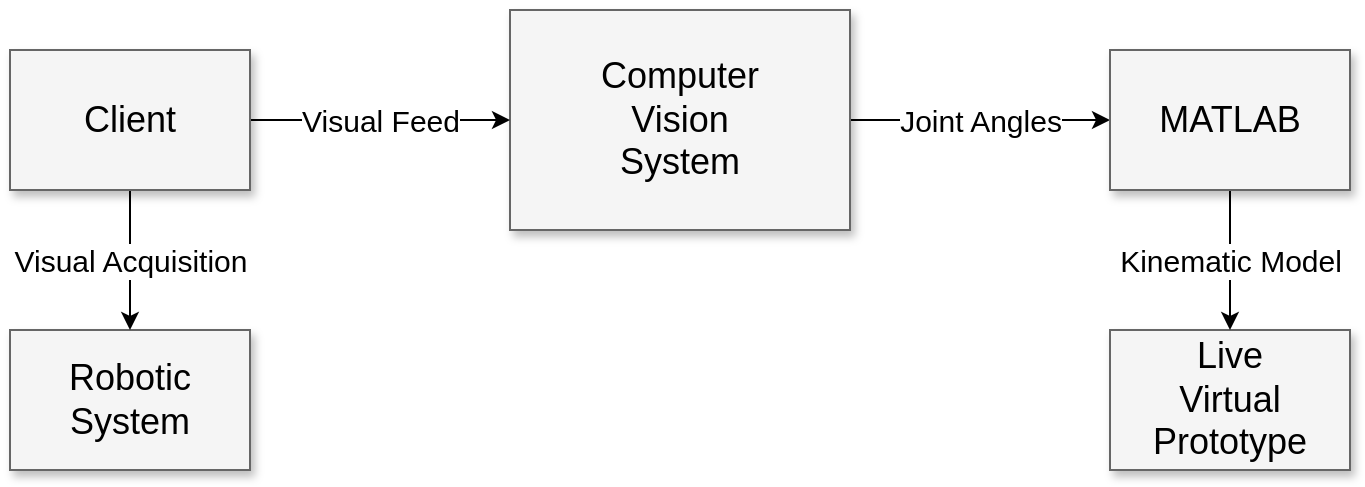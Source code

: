<mxfile version="21.6.2" type="device">
  <diagram name="Page-1" id="90a13364-a465-7bf4-72fc-28e22215d7a0">
    <mxGraphModel dx="951" dy="521" grid="1" gridSize="10" guides="1" tooltips="1" connect="1" arrows="1" fold="1" page="1" pageScale="1.5" pageWidth="1169" pageHeight="826" background="none" math="0" shadow="0">
      <root>
        <mxCell id="0" style=";html=1;" />
        <mxCell id="1" style=";html=1;" parent="0" />
        <mxCell id="aPi6eiK50lFo0cHCpbKH-16" value="Joint Angles" style="edgeStyle=orthogonalEdgeStyle;rounded=0;orthogonalLoop=1;jettySize=auto;html=1;fontSize=15;" edge="1" parent="1" source="3a17f1ce550125da-2" target="aPi6eiK50lFo0cHCpbKH-11">
          <mxGeometry relative="1" as="geometry" />
        </mxCell>
        <mxCell id="3a17f1ce550125da-2" value="Computer&lt;br&gt;Vision&lt;br&gt;System" style="whiteSpace=wrap;html=1;shadow=1;fontSize=18;fillColor=#f5f5f5;strokeColor=#666666;" parent="1" vertex="1">
          <mxGeometry x="920" y="770" width="170" height="110" as="geometry" />
        </mxCell>
        <mxCell id="aPi6eiK50lFo0cHCpbKH-10" value="Live&lt;br&gt;Virtual&lt;br&gt;Prototype" style="whiteSpace=wrap;html=1;shadow=1;fontSize=18;fillColor=#f5f5f5;strokeColor=#666666;" vertex="1" parent="1">
          <mxGeometry x="1220" y="930" width="120" height="70" as="geometry" />
        </mxCell>
        <mxCell id="aPi6eiK50lFo0cHCpbKH-17" value="Kinematic Model" style="edgeStyle=orthogonalEdgeStyle;rounded=0;orthogonalLoop=1;jettySize=auto;html=1;fontSize=15;" edge="1" parent="1" source="aPi6eiK50lFo0cHCpbKH-11" target="aPi6eiK50lFo0cHCpbKH-10">
          <mxGeometry relative="1" as="geometry" />
        </mxCell>
        <mxCell id="aPi6eiK50lFo0cHCpbKH-11" value="MATLAB" style="whiteSpace=wrap;html=1;shadow=1;fontSize=18;fillColor=#f5f5f5;strokeColor=#666666;" vertex="1" parent="1">
          <mxGeometry x="1220" y="790" width="120" height="70" as="geometry" />
        </mxCell>
        <mxCell id="aPi6eiK50lFo0cHCpbKH-12" value="Robotic&lt;br&gt;System" style="whiteSpace=wrap;html=1;shadow=1;fontSize=18;fillColor=#f5f5f5;strokeColor=#666666;" vertex="1" parent="1">
          <mxGeometry x="670" y="930" width="120" height="70" as="geometry" />
        </mxCell>
        <mxCell id="aPi6eiK50lFo0cHCpbKH-15" value="Visual Feed" style="edgeStyle=orthogonalEdgeStyle;rounded=0;orthogonalLoop=1;jettySize=auto;html=1;endSize=6;fontSize=15;" edge="1" parent="1" source="aPi6eiK50lFo0cHCpbKH-13" target="3a17f1ce550125da-2">
          <mxGeometry relative="1" as="geometry" />
        </mxCell>
        <mxCell id="aPi6eiK50lFo0cHCpbKH-18" value="Visual Acquisition" style="edgeStyle=orthogonalEdgeStyle;rounded=0;orthogonalLoop=1;jettySize=auto;html=1;fontSize=15;" edge="1" parent="1" source="aPi6eiK50lFo0cHCpbKH-13" target="aPi6eiK50lFo0cHCpbKH-12">
          <mxGeometry relative="1" as="geometry" />
        </mxCell>
        <mxCell id="aPi6eiK50lFo0cHCpbKH-13" value="Client" style="whiteSpace=wrap;html=1;shadow=1;fontSize=18;fillColor=#f5f5f5;strokeColor=#666666;" vertex="1" parent="1">
          <mxGeometry x="670" y="790" width="120" height="70" as="geometry" />
        </mxCell>
      </root>
    </mxGraphModel>
  </diagram>
</mxfile>

